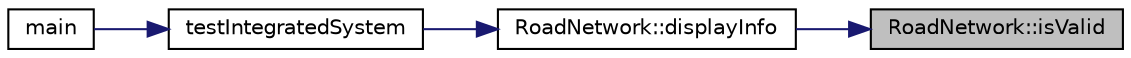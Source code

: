 digraph "RoadNetwork::isValid"
{
 // LATEX_PDF_SIZE
  edge [fontname="Helvetica",fontsize="10",labelfontname="Helvetica",labelfontsize="10"];
  node [fontname="Helvetica",fontsize="10",shape=record];
  rankdir="RL";
  Node1 [label="RoadNetwork::isValid",height=0.2,width=0.4,color="black", fillcolor="grey75", style="filled", fontcolor="black",tooltip="Validates the road network."];
  Node1 -> Node2 [dir="back",color="midnightblue",fontsize="10",style="solid",fontname="Helvetica"];
  Node2 [label="RoadNetwork::displayInfo",height=0.2,width=0.4,color="black", fillcolor="white", style="filled",URL="$classRoadNetwork.html#a50c519ccc37ad09f86db3c63aea63199",tooltip="Displays detailed information about the road network."];
  Node2 -> Node3 [dir="back",color="midnightblue",fontsize="10",style="solid",fontname="Helvetica"];
  Node3 [label="testIntegratedSystem",height=0.2,width=0.4,color="black", fillcolor="white", style="filled",URL="$main_8cpp.html#a859f1c4b77421f0cb0f62ba1bfd06029",tooltip=" "];
  Node3 -> Node4 [dir="back",color="midnightblue",fontsize="10",style="solid",fontname="Helvetica"];
  Node4 [label="main",height=0.2,width=0.4,color="black", fillcolor="white", style="filled",URL="$main_8cpp.html#ae66f6b31b5ad750f1fe042a706a4e3d4",tooltip="Main program entry point."];
}
